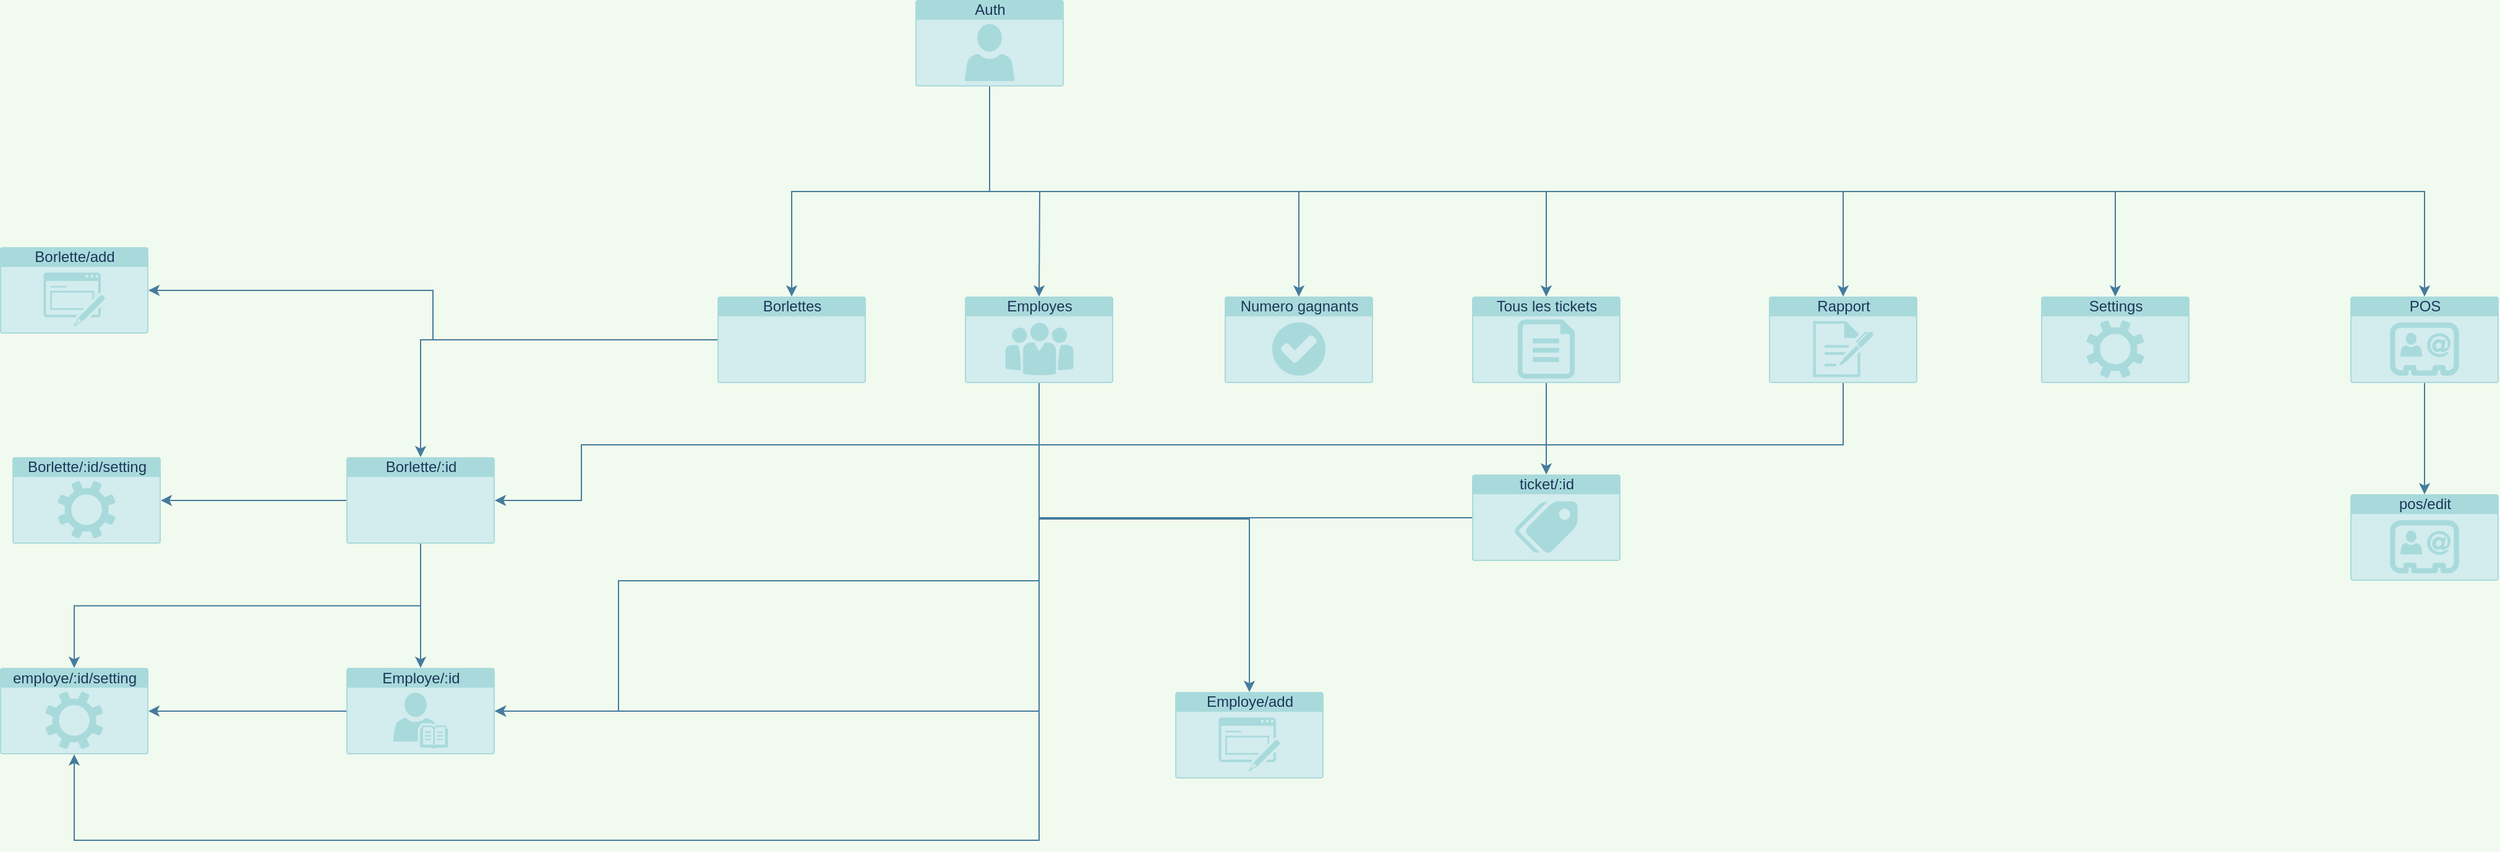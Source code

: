 <mxfile version="13.10.0" type="embed">
    <diagram id="bKENF7BBaR8dy0VcnEnH" name="Page-1">
        <mxGraphModel dx="1370" dy="754" grid="1" gridSize="10" guides="1" tooltips="1" connect="1" arrows="1" fold="1" page="1" pageScale="1" pageWidth="413" pageHeight="583" background="#F1FAEE" math="0" shadow="0">
            <root>
                <mxCell id="0"/>
                <mxCell id="1" parent="0"/>
                <mxCell id="2" style="edgeStyle=orthogonalEdgeStyle;rounded=0;orthogonalLoop=1;jettySize=auto;html=1;exitX=0;exitY=0.5;exitDx=0;exitDy=0;exitPerimeter=0;entryX=0.5;entryY=0;entryDx=0;entryDy=0;entryPerimeter=0;strokeColor=#457B9D;labelBackgroundColor=#F1FAEE;fontColor=#1D3557;" parent="1" source="4" target="8" edge="1">
                    <mxGeometry relative="1" as="geometry"/>
                </mxCell>
                <mxCell id="3" style="edgeStyle=orthogonalEdgeStyle;rounded=0;orthogonalLoop=1;jettySize=auto;html=1;exitX=0;exitY=0.5;exitDx=0;exitDy=0;exitPerimeter=0;entryX=1;entryY=0.5;entryDx=0;entryDy=0;entryPerimeter=0;strokeColor=#457B9D;labelBackgroundColor=#F1FAEE;fontColor=#1D3557;" parent="1" source="4" target="35" edge="1">
                    <mxGeometry relative="1" as="geometry"/>
                </mxCell>
                <mxCell id="4" value="Borlettes" style="html=1;strokeColor=none;fillColor=#A8DADC;labelPosition=center;verticalLabelPosition=middle;verticalAlign=top;align=center;fontSize=12;outlineConnect=0;spacingTop=-6;fontColor=#1D3557;shape=mxgraph.sitemap.page;" parent="1" vertex="1">
                    <mxGeometry x="1230" y="1050" width="120" height="70" as="geometry"/>
                </mxCell>
                <mxCell id="5" style="edgeStyle=orthogonalEdgeStyle;rounded=0;orthogonalLoop=1;jettySize=auto;html=1;exitX=0.5;exitY=1;exitDx=0;exitDy=0;exitPerimeter=0;entryX=0.5;entryY=0;entryDx=0;entryDy=0;entryPerimeter=0;strokeColor=#457B9D;labelBackgroundColor=#F1FAEE;fontColor=#1D3557;" parent="1" source="8" edge="1">
                    <mxGeometry relative="1" as="geometry">
                        <mxPoint x="990" y="1350.5" as="targetPoint"/>
                    </mxGeometry>
                </mxCell>
                <mxCell id="6" style="edgeStyle=orthogonalEdgeStyle;rounded=0;orthogonalLoop=1;jettySize=auto;html=1;exitX=0;exitY=0.5;exitDx=0;exitDy=0;exitPerimeter=0;entryX=1;entryY=0.5;entryDx=0;entryDy=0;entryPerimeter=0;strokeColor=#457B9D;labelBackgroundColor=#F1FAEE;fontColor=#1D3557;" parent="1" source="8" target="31" edge="1">
                    <mxGeometry relative="1" as="geometry"/>
                </mxCell>
                <mxCell id="7" style="edgeStyle=orthogonalEdgeStyle;rounded=0;orthogonalLoop=1;jettySize=auto;html=1;exitX=0.5;exitY=1;exitDx=0;exitDy=0;exitPerimeter=0;entryX=0.5;entryY=0;entryDx=0;entryDy=0;entryPerimeter=0;strokeColor=#457B9D;labelBackgroundColor=#F1FAEE;fontColor=#1D3557;" parent="1" source="8" target="32" edge="1">
                    <mxGeometry relative="1" as="geometry"/>
                </mxCell>
                <mxCell id="8" value="Borlette/:id" style="html=1;strokeColor=none;fillColor=#A8DADC;labelPosition=center;verticalLabelPosition=middle;verticalAlign=top;align=center;fontSize=12;outlineConnect=0;spacingTop=-6;fontColor=#1D3557;shape=mxgraph.sitemap.page;" parent="1" vertex="1">
                    <mxGeometry x="930" y="1180" width="120" height="70" as="geometry"/>
                </mxCell>
                <mxCell id="9" style="edgeStyle=orthogonalEdgeStyle;rounded=0;orthogonalLoop=1;jettySize=auto;html=1;exitX=0.5;exitY=1;exitDx=0;exitDy=0;exitPerimeter=0;entryX=0.5;entryY=0;entryDx=0;entryDy=0;entryPerimeter=0;strokeColor=#457B9D;labelBackgroundColor=#F1FAEE;fontColor=#1D3557;" parent="1" source="16" target="4" edge="1">
                    <mxGeometry relative="1" as="geometry"/>
                </mxCell>
                <mxCell id="10" style="edgeStyle=orthogonalEdgeStyle;rounded=0;orthogonalLoop=1;jettySize=auto;html=1;exitX=0.5;exitY=1;exitDx=0;exitDy=0;exitPerimeter=0;entryX=0.5;entryY=0;entryDx=0;entryDy=0;entryPerimeter=0;strokeColor=#457B9D;labelBackgroundColor=#F1FAEE;fontColor=#1D3557;" parent="1" source="16" edge="1">
                    <mxGeometry relative="1" as="geometry">
                        <mxPoint x="1490" y="1050" as="targetPoint"/>
                    </mxGeometry>
                </mxCell>
                <mxCell id="11" style="edgeStyle=orthogonalEdgeStyle;rounded=0;orthogonalLoop=1;jettySize=auto;html=1;exitX=0.5;exitY=1;exitDx=0;exitDy=0;exitPerimeter=0;entryX=0.5;entryY=0;entryDx=0;entryDy=0;entryPerimeter=0;strokeColor=#457B9D;labelBackgroundColor=#F1FAEE;fontColor=#1D3557;" parent="1" source="16" target="23" edge="1">
                    <mxGeometry relative="1" as="geometry"/>
                </mxCell>
                <mxCell id="12" style="edgeStyle=orthogonalEdgeStyle;rounded=0;orthogonalLoop=1;jettySize=auto;html=1;exitX=0.5;exitY=1;exitDx=0;exitDy=0;exitPerimeter=0;entryX=0.5;entryY=0;entryDx=0;entryDy=0;entryPerimeter=0;strokeColor=#457B9D;labelBackgroundColor=#F1FAEE;fontColor=#1D3557;" parent="1" source="16" target="25" edge="1">
                    <mxGeometry relative="1" as="geometry"/>
                </mxCell>
                <mxCell id="13" style="edgeStyle=orthogonalEdgeStyle;rounded=0;orthogonalLoop=1;jettySize=auto;html=1;exitX=0.5;exitY=1;exitDx=0;exitDy=0;exitPerimeter=0;entryX=0.5;entryY=0;entryDx=0;entryDy=0;entryPerimeter=0;strokeColor=#457B9D;labelBackgroundColor=#F1FAEE;fontColor=#1D3557;" parent="1" source="16" target="29" edge="1">
                    <mxGeometry relative="1" as="geometry"/>
                </mxCell>
                <mxCell id="14" style="edgeStyle=orthogonalEdgeStyle;rounded=0;orthogonalLoop=1;jettySize=auto;html=1;exitX=0.5;exitY=1;exitDx=0;exitDy=0;exitPerimeter=0;entryX=0.5;entryY=0;entryDx=0;entryDy=0;entryPerimeter=0;strokeColor=#457B9D;labelBackgroundColor=#F1FAEE;fontColor=#1D3557;" parent="1" source="16" target="30" edge="1">
                    <mxGeometry relative="1" as="geometry"/>
                </mxCell>
                <mxCell id="15" style="edgeStyle=orthogonalEdgeStyle;rounded=0;orthogonalLoop=1;jettySize=auto;html=1;exitX=0.5;exitY=1;exitDx=0;exitDy=0;exitPerimeter=0;entryX=0.5;entryY=0;entryDx=0;entryDy=0;entryPerimeter=0;strokeColor=#457B9D;labelBackgroundColor=#F1FAEE;fontColor=#1D3557;" parent="1" source="16" target="34" edge="1">
                    <mxGeometry relative="1" as="geometry"/>
                </mxCell>
                <mxCell id="16" value="Auth" style="html=1;strokeColor=none;fillColor=#A8DADC;labelPosition=center;verticalLabelPosition=middle;verticalAlign=top;align=center;fontSize=12;outlineConnect=0;spacingTop=-6;fontColor=#1D3557;shape=mxgraph.sitemap.user;" parent="1" vertex="1">
                    <mxGeometry x="1390" y="810" width="120" height="70" as="geometry"/>
                </mxCell>
                <mxCell id="17" style="edgeStyle=orthogonalEdgeStyle;rounded=0;orthogonalLoop=1;jettySize=auto;html=1;entryX=1;entryY=0.5;entryDx=0;entryDy=0;entryPerimeter=0;strokeColor=#457B9D;exitX=0.5;exitY=1;exitDx=0;exitDy=0;exitPerimeter=0;labelBackgroundColor=#F1FAEE;fontColor=#1D3557;" parent="1" source="20" edge="1">
                    <mxGeometry relative="1" as="geometry">
                        <mxPoint x="1470" y="1210" as="sourcePoint"/>
                        <mxPoint x="1050" y="1385.5" as="targetPoint"/>
                        <Array as="points">
                            <mxPoint x="1490" y="1280"/>
                            <mxPoint x="1150" y="1280"/>
                            <mxPoint x="1150" y="1386"/>
                        </Array>
                    </mxGeometry>
                </mxCell>
                <mxCell id="18" style="edgeStyle=orthogonalEdgeStyle;rounded=0;orthogonalLoop=1;jettySize=auto;html=1;exitX=0.5;exitY=1;exitDx=0;exitDy=0;exitPerimeter=0;entryX=0.5;entryY=1;entryDx=0;entryDy=0;entryPerimeter=0;strokeColor=#457B9D;labelBackgroundColor=#F1FAEE;fontColor=#1D3557;" parent="1" source="20" target="32" edge="1">
                    <mxGeometry relative="1" as="geometry">
                        <Array as="points">
                            <mxPoint x="1490" y="1490"/>
                            <mxPoint x="710" y="1490"/>
                        </Array>
                    </mxGeometry>
                </mxCell>
                <mxCell id="19" style="edgeStyle=orthogonalEdgeStyle;rounded=0;orthogonalLoop=1;jettySize=auto;html=1;exitX=0.5;exitY=1;exitDx=0;exitDy=0;exitPerimeter=0;entryX=0.5;entryY=0;entryDx=0;entryDy=0;entryPerimeter=0;strokeColor=#457B9D;labelBackgroundColor=#F1FAEE;fontColor=#1D3557;" parent="1" source="20" target="36" edge="1">
                    <mxGeometry relative="1" as="geometry">
                        <Array as="points">
                            <mxPoint x="1490" y="1230"/>
                            <mxPoint x="1660" y="1230"/>
                        </Array>
                    </mxGeometry>
                </mxCell>
                <mxCell id="20" value="Employes" style="html=1;strokeColor=none;fillColor=#A8DADC;labelPosition=center;verticalLabelPosition=middle;verticalAlign=top;align=center;fontSize=12;outlineConnect=0;spacingTop=-6;fontColor=#1D3557;shape=mxgraph.sitemap.about_us;" parent="1" vertex="1">
                    <mxGeometry x="1430" y="1050" width="120" height="70" as="geometry"/>
                </mxCell>
                <mxCell id="21" style="edgeStyle=orthogonalEdgeStyle;rounded=0;orthogonalLoop=1;jettySize=auto;html=1;exitX=0;exitY=0.5;exitDx=0;exitDy=0;exitPerimeter=0;entryX=1;entryY=0.5;entryDx=0;entryDy=0;entryPerimeter=0;strokeColor=#457B9D;labelBackgroundColor=#F1FAEE;fontColor=#1D3557;" parent="1" source="22" target="32" edge="1">
                    <mxGeometry relative="1" as="geometry"/>
                </mxCell>
                <mxCell id="22" value="Employe/:id" style="html=1;strokeColor=none;fillColor=#A8DADC;labelPosition=center;verticalLabelPosition=middle;verticalAlign=top;align=center;fontSize=12;outlineConnect=0;spacingTop=-6;fontColor=#1D3557;shape=mxgraph.sitemap.biography;" parent="1" vertex="1">
                    <mxGeometry x="930" y="1350.5" width="120" height="70" as="geometry"/>
                </mxCell>
                <mxCell id="23" value="Numero gagnants" style="html=1;strokeColor=none;fillColor=#A8DADC;labelPosition=center;verticalLabelPosition=middle;verticalAlign=top;align=center;fontSize=12;outlineConnect=0;spacingTop=-6;fontColor=#1D3557;shape=mxgraph.sitemap.success;" parent="1" vertex="1">
                    <mxGeometry x="1640" y="1050" width="120" height="70" as="geometry"/>
                </mxCell>
                <mxCell id="24" value="" style="edgeStyle=orthogonalEdgeStyle;rounded=0;orthogonalLoop=1;jettySize=auto;html=1;strokeColor=#457B9D;labelBackgroundColor=#F1FAEE;fontColor=#1D3557;" parent="1" source="25" target="27" edge="1">
                    <mxGeometry relative="1" as="geometry"/>
                </mxCell>
                <mxCell id="25" value="Tous les tickets" style="html=1;strokeColor=none;fillColor=#A8DADC;labelPosition=center;verticalLabelPosition=middle;verticalAlign=top;align=center;fontSize=12;outlineConnect=0;spacingTop=-6;fontColor=#1D3557;shape=mxgraph.sitemap.text;" parent="1" vertex="1">
                    <mxGeometry x="1840" y="1050" width="120" height="70" as="geometry"/>
                </mxCell>
                <mxCell id="26" style="edgeStyle=orthogonalEdgeStyle;rounded=0;orthogonalLoop=1;jettySize=auto;html=1;exitX=0;exitY=0.5;exitDx=0;exitDy=0;exitPerimeter=0;entryX=1;entryY=0.5;entryDx=0;entryDy=0;entryPerimeter=0;strokeColor=#457B9D;labelBackgroundColor=#F1FAEE;fontColor=#1D3557;" parent="1" source="27" target="22" edge="1">
                    <mxGeometry relative="1" as="geometry">
                        <Array as="points">
                            <mxPoint x="1490" y="1229"/>
                            <mxPoint x="1490" y="1386"/>
                        </Array>
                    </mxGeometry>
                </mxCell>
                <mxCell id="27" value="ticket/:id" style="html=1;strokeColor=none;fillColor=#A8DADC;labelPosition=center;verticalLabelPosition=middle;verticalAlign=top;align=center;fontSize=12;outlineConnect=0;spacingTop=-6;fontColor=#1D3557;shape=mxgraph.sitemap.pricing;" parent="1" vertex="1">
                    <mxGeometry x="1840" y="1194" width="120" height="70" as="geometry"/>
                </mxCell>
                <mxCell id="28" style="edgeStyle=orthogonalEdgeStyle;rounded=0;orthogonalLoop=1;jettySize=auto;html=1;exitX=0.5;exitY=1;exitDx=0;exitDy=0;exitPerimeter=0;entryX=1;entryY=0.5;entryDx=0;entryDy=0;entryPerimeter=0;strokeColor=#457B9D;labelBackgroundColor=#F1FAEE;fontColor=#1D3557;" parent="1" source="29" target="8" edge="1">
                    <mxGeometry relative="1" as="geometry">
                        <Array as="points">
                            <mxPoint x="2140" y="1170"/>
                            <mxPoint x="1120" y="1170"/>
                            <mxPoint x="1120" y="1215"/>
                        </Array>
                    </mxGeometry>
                </mxCell>
                <mxCell id="29" value="Rapport" style="html=1;strokeColor=none;fillColor=#A8DADC;labelPosition=center;verticalLabelPosition=middle;verticalAlign=top;align=center;fontSize=12;outlineConnect=0;spacingTop=-6;fontColor=#1D3557;shape=mxgraph.sitemap.log;" parent="1" vertex="1">
                    <mxGeometry x="2080" y="1050" width="120" height="70" as="geometry"/>
                </mxCell>
                <mxCell id="30" value="Settings" style="html=1;strokeColor=none;fillColor=#A8DADC;labelPosition=center;verticalLabelPosition=middle;verticalAlign=top;align=center;fontSize=12;outlineConnect=0;spacingTop=-6;fontColor=#1D3557;shape=mxgraph.sitemap.settings;" parent="1" vertex="1">
                    <mxGeometry x="2300" y="1050" width="120" height="70" as="geometry"/>
                </mxCell>
                <mxCell id="31" value="Borlette/:id/setting" style="html=1;strokeColor=none;fillColor=#A8DADC;labelPosition=center;verticalLabelPosition=middle;verticalAlign=top;align=center;fontSize=12;outlineConnect=0;spacingTop=-6;fontColor=#1D3557;shape=mxgraph.sitemap.settings;" parent="1" vertex="1">
                    <mxGeometry x="660" y="1180" width="120" height="70" as="geometry"/>
                </mxCell>
                <mxCell id="32" value="employe/:id/setting" style="html=1;strokeColor=none;fillColor=#A8DADC;labelPosition=center;verticalLabelPosition=middle;verticalAlign=top;align=center;fontSize=12;outlineConnect=0;spacingTop=-6;fontColor=#1D3557;shape=mxgraph.sitemap.settings;" parent="1" vertex="1">
                    <mxGeometry x="650" y="1350.5" width="120" height="70" as="geometry"/>
                </mxCell>
                <mxCell id="33" value="" style="edgeStyle=orthogonalEdgeStyle;rounded=0;orthogonalLoop=1;jettySize=auto;html=1;strokeColor=#457B9D;labelBackgroundColor=#F1FAEE;fontColor=#1D3557;" parent="1" source="34" target="37" edge="1">
                    <mxGeometry relative="1" as="geometry"/>
                </mxCell>
                <mxCell id="34" value="POS" style="html=1;strokeColor=none;fillColor=#A8DADC;labelPosition=center;verticalLabelPosition=middle;verticalAlign=top;align=center;fontSize=12;outlineConnect=0;spacingTop=-6;fontColor=#1D3557;shape=mxgraph.sitemap.contact;" parent="1" vertex="1">
                    <mxGeometry x="2550" y="1050" width="120" height="70" as="geometry"/>
                </mxCell>
                <mxCell id="35" value="Borlette/add" style="html=1;strokeColor=none;fillColor=#A8DADC;labelPosition=center;verticalLabelPosition=middle;verticalAlign=top;align=center;fontSize=12;outlineConnect=0;spacingTop=-6;fontColor=#1D3557;shape=mxgraph.sitemap.form;" parent="1" vertex="1">
                    <mxGeometry x="650" y="1010" width="120" height="70" as="geometry"/>
                </mxCell>
                <mxCell id="36" value="Employe/add" style="html=1;strokeColor=none;fillColor=#A8DADC;labelPosition=center;verticalLabelPosition=middle;verticalAlign=top;align=center;fontSize=12;outlineConnect=0;spacingTop=-6;fontColor=#1D3557;shape=mxgraph.sitemap.form;" parent="1" vertex="1">
                    <mxGeometry x="1600" y="1370" width="120" height="70" as="geometry"/>
                </mxCell>
                <mxCell id="37" value="pos/edit" style="html=1;strokeColor=none;fillColor=#A8DADC;labelPosition=center;verticalLabelPosition=middle;verticalAlign=top;align=center;fontSize=12;outlineConnect=0;spacingTop=-6;fontColor=#1D3557;shape=mxgraph.sitemap.contact;" parent="1" vertex="1">
                    <mxGeometry x="2550" y="1210" width="120" height="70" as="geometry"/>
                </mxCell>
            </root>
        </mxGraphModel>
    </diagram>
</mxfile>